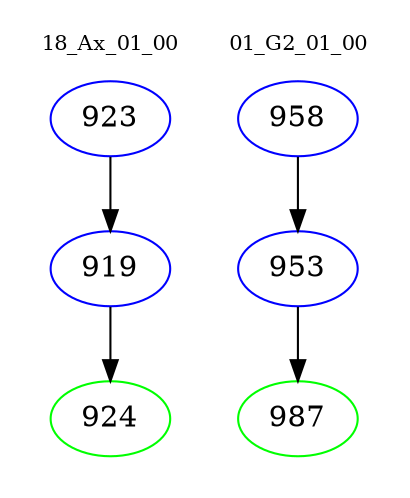 digraph{
subgraph cluster_0 {
color = white
label = "18_Ax_01_00";
fontsize=10;
T0_923 [label="923", color="blue"]
T0_923 -> T0_919 [color="black"]
T0_919 [label="919", color="blue"]
T0_919 -> T0_924 [color="black"]
T0_924 [label="924", color="green"]
}
subgraph cluster_1 {
color = white
label = "01_G2_01_00";
fontsize=10;
T1_958 [label="958", color="blue"]
T1_958 -> T1_953 [color="black"]
T1_953 [label="953", color="blue"]
T1_953 -> T1_987 [color="black"]
T1_987 [label="987", color="green"]
}
}
